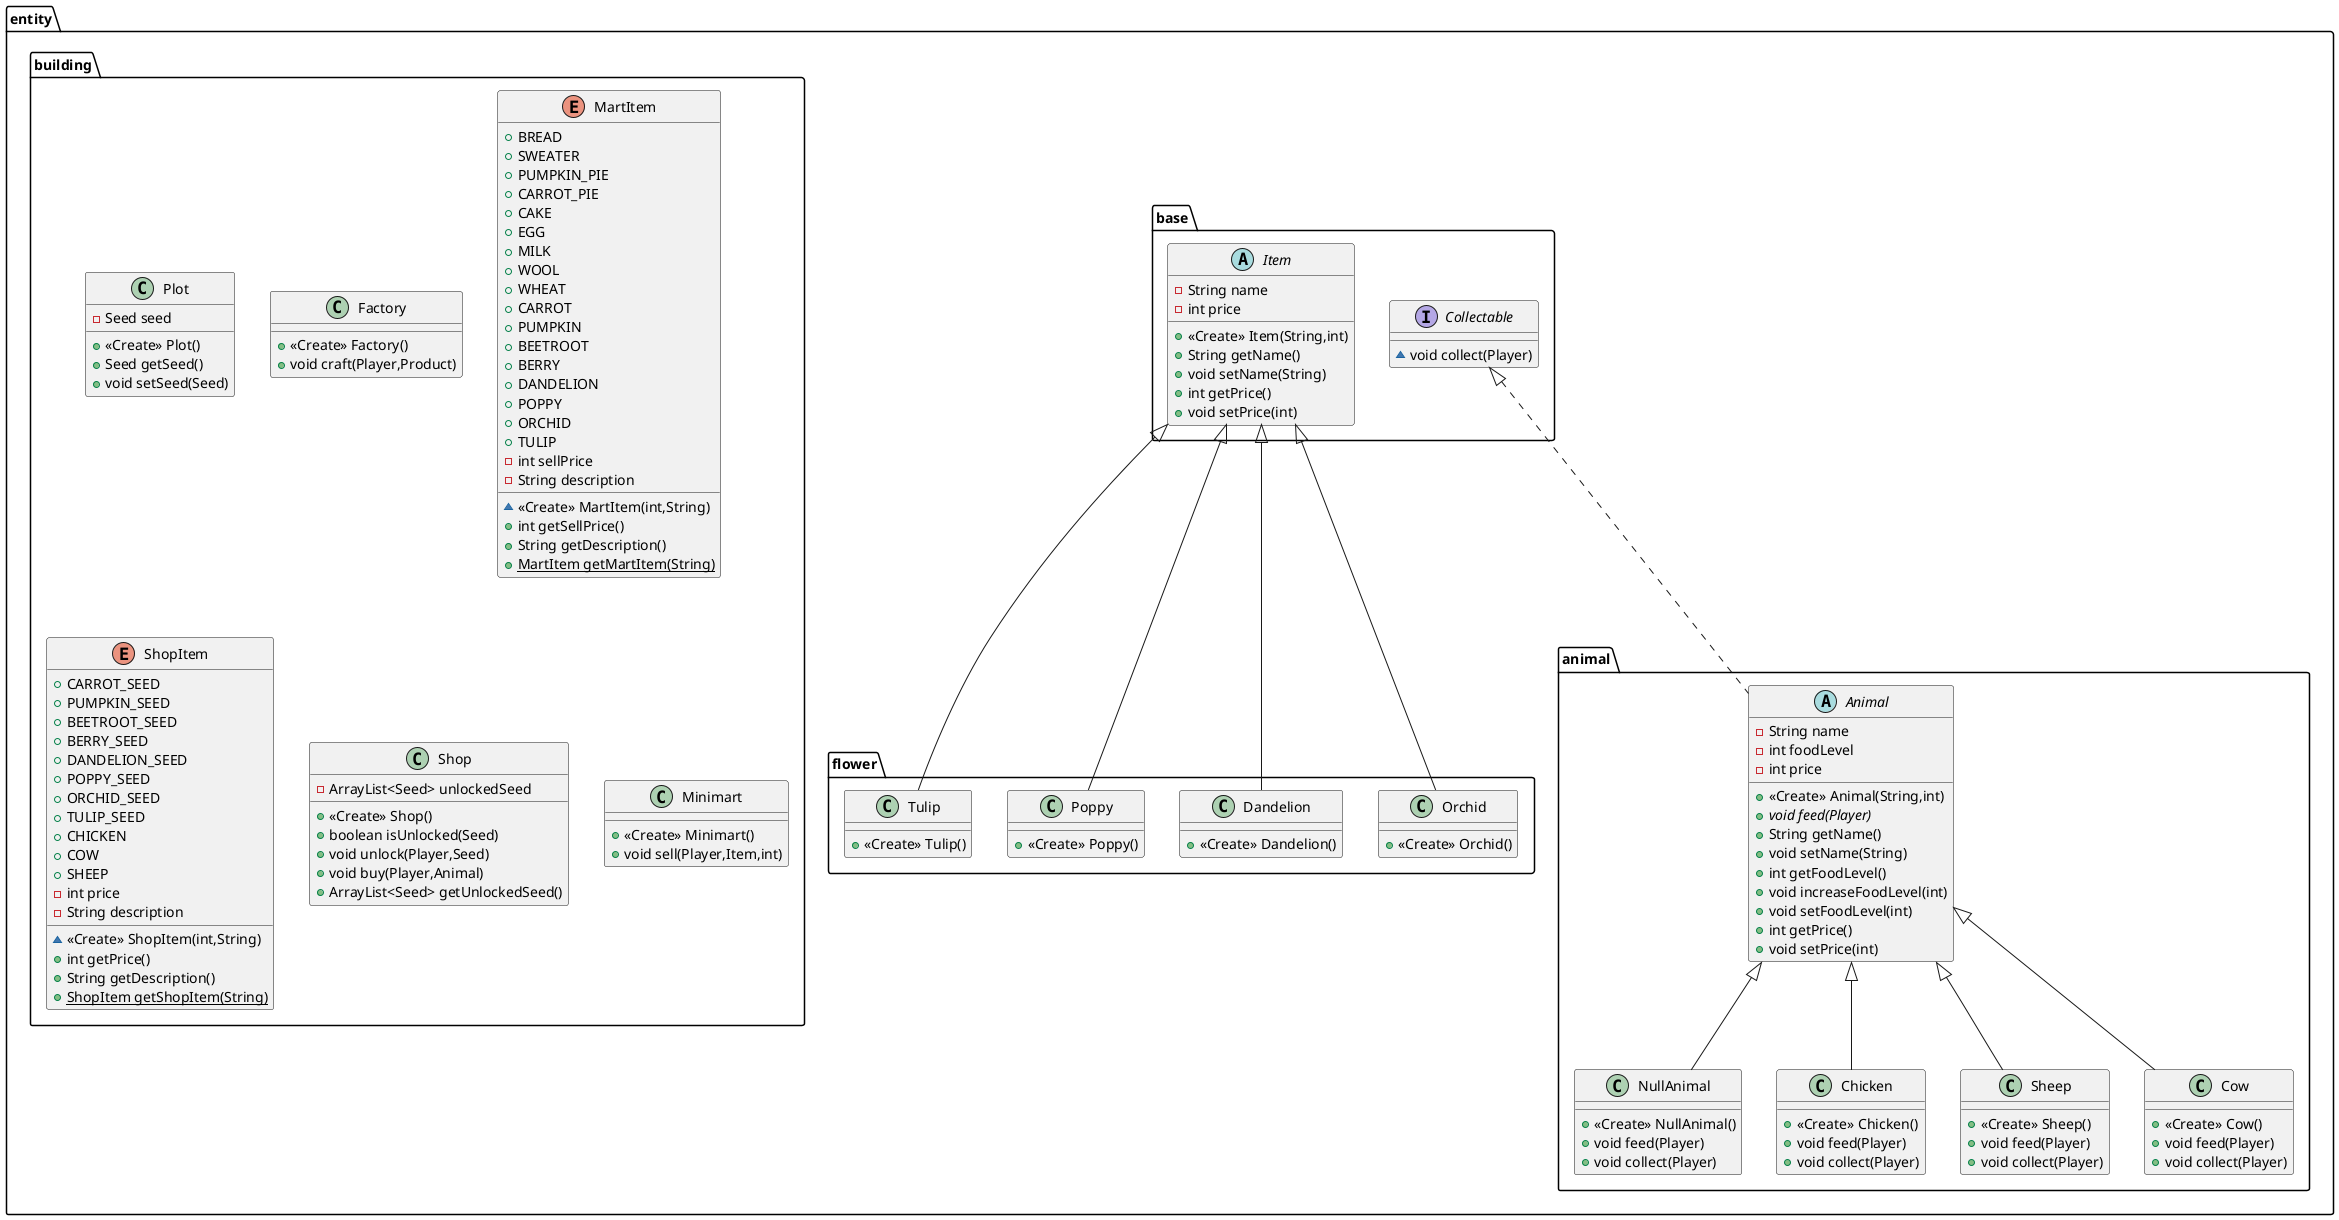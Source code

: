 @startuml
class entity.flower.Orchid {
+ <<Create>> Orchid()
}
abstract class entity.base.Item {
- String name
- int price
+ <<Create>> Item(String,int)
+ String getName()
+ void setName(String)
+ int getPrice()
+ void setPrice(int)
}
class entity.flower.Dandelion {
+ <<Create>> Dandelion()
}
class entity.building.Plot {
- Seed seed
+ <<Create>> Plot()
+ Seed getSeed()
+ void setSeed(Seed)
}
class entity.building.Factory {
+ <<Create>> Factory()
+ void craft(Player,Product)
}
enum entity.building.MartItem {
+  BREAD
+  SWEATER
+  PUMPKIN_PIE
+  CARROT_PIE
+  CAKE
+  EGG
+  MILK
+  WOOL
+  WHEAT
+  CARROT
+  PUMPKIN
+  BEETROOT
+  BERRY
+  DANDELION
+  POPPY
+  ORCHID
+  TULIP
- int sellPrice
- String description
~ <<Create>> MartItem(int,String)
+ int getSellPrice()
+ String getDescription()
+ {static} MartItem getMartItem(String)
}
abstract class entity.animal.Animal {
- String name
- int foodLevel
- int price
+ <<Create>> Animal(String,int)
+ {abstract}void feed(Player)
+ String getName()
+ void setName(String)
+ int getFoodLevel()
+ void increaseFoodLevel(int)
+ void setFoodLevel(int)
+ int getPrice()
+ void setPrice(int)
}
enum entity.building.ShopItem {
+  CARROT_SEED
+  PUMPKIN_SEED
+  BEETROOT_SEED
+  BERRY_SEED
+  DANDELION_SEED
+  POPPY_SEED
+  ORCHID_SEED
+  TULIP_SEED
+  CHICKEN
+  COW
+  SHEEP
- int price
- String description
~ <<Create>> ShopItem(int,String)
+ int getPrice()
+ String getDescription()
+ {static} ShopItem getShopItem(String)
}
class entity.building.Shop {
- ArrayList<Seed> unlockedSeed
+ <<Create>> Shop()
+ boolean isUnlocked(Seed)
+ void unlock(Player,Seed)
+ void buy(Player,Animal)
+ ArrayList<Seed> getUnlockedSeed()
}
class entity.animal.NullAnimal {
+ <<Create>> NullAnimal()
+ void feed(Player)
+ void collect(Player)
}
class entity.building.Minimart {
+ <<Create>> Minimart()
+ void sell(Player,Item,int)
}
class entity.animal.Chicken {
+ <<Create>> Chicken()
+ void feed(Player)
+ void collect(Player)
}
class entity.flower.Poppy {
+ <<Create>> Poppy()
}
class entity.animal.Sheep {
+ <<Create>> Sheep()
+ void feed(Player)
+ void collect(Player)
}
class entity.flower.Tulip {
+ <<Create>> Tulip()
}
interface entity.base.Collectable {
~ void collect(Player)
}
class entity.animal.Cow {
+ <<Create>> Cow()
+ void feed(Player)
+ void collect(Player)
}


entity.base.Item <|-- entity.flower.Orchid
entity.base.Item <|-- entity.flower.Dandelion
entity.base.Collectable <|.. entity.animal.Animal
entity.animal.Animal <|-- entity.animal.NullAnimal
entity.animal.Animal <|-- entity.animal.Chicken
entity.base.Item <|-- entity.flower.Poppy
entity.animal.Animal <|-- entity.animal.Sheep
entity.base.Item <|-- entity.flower.Tulip
entity.animal.Animal <|-- entity.animal.Cow
@enduml